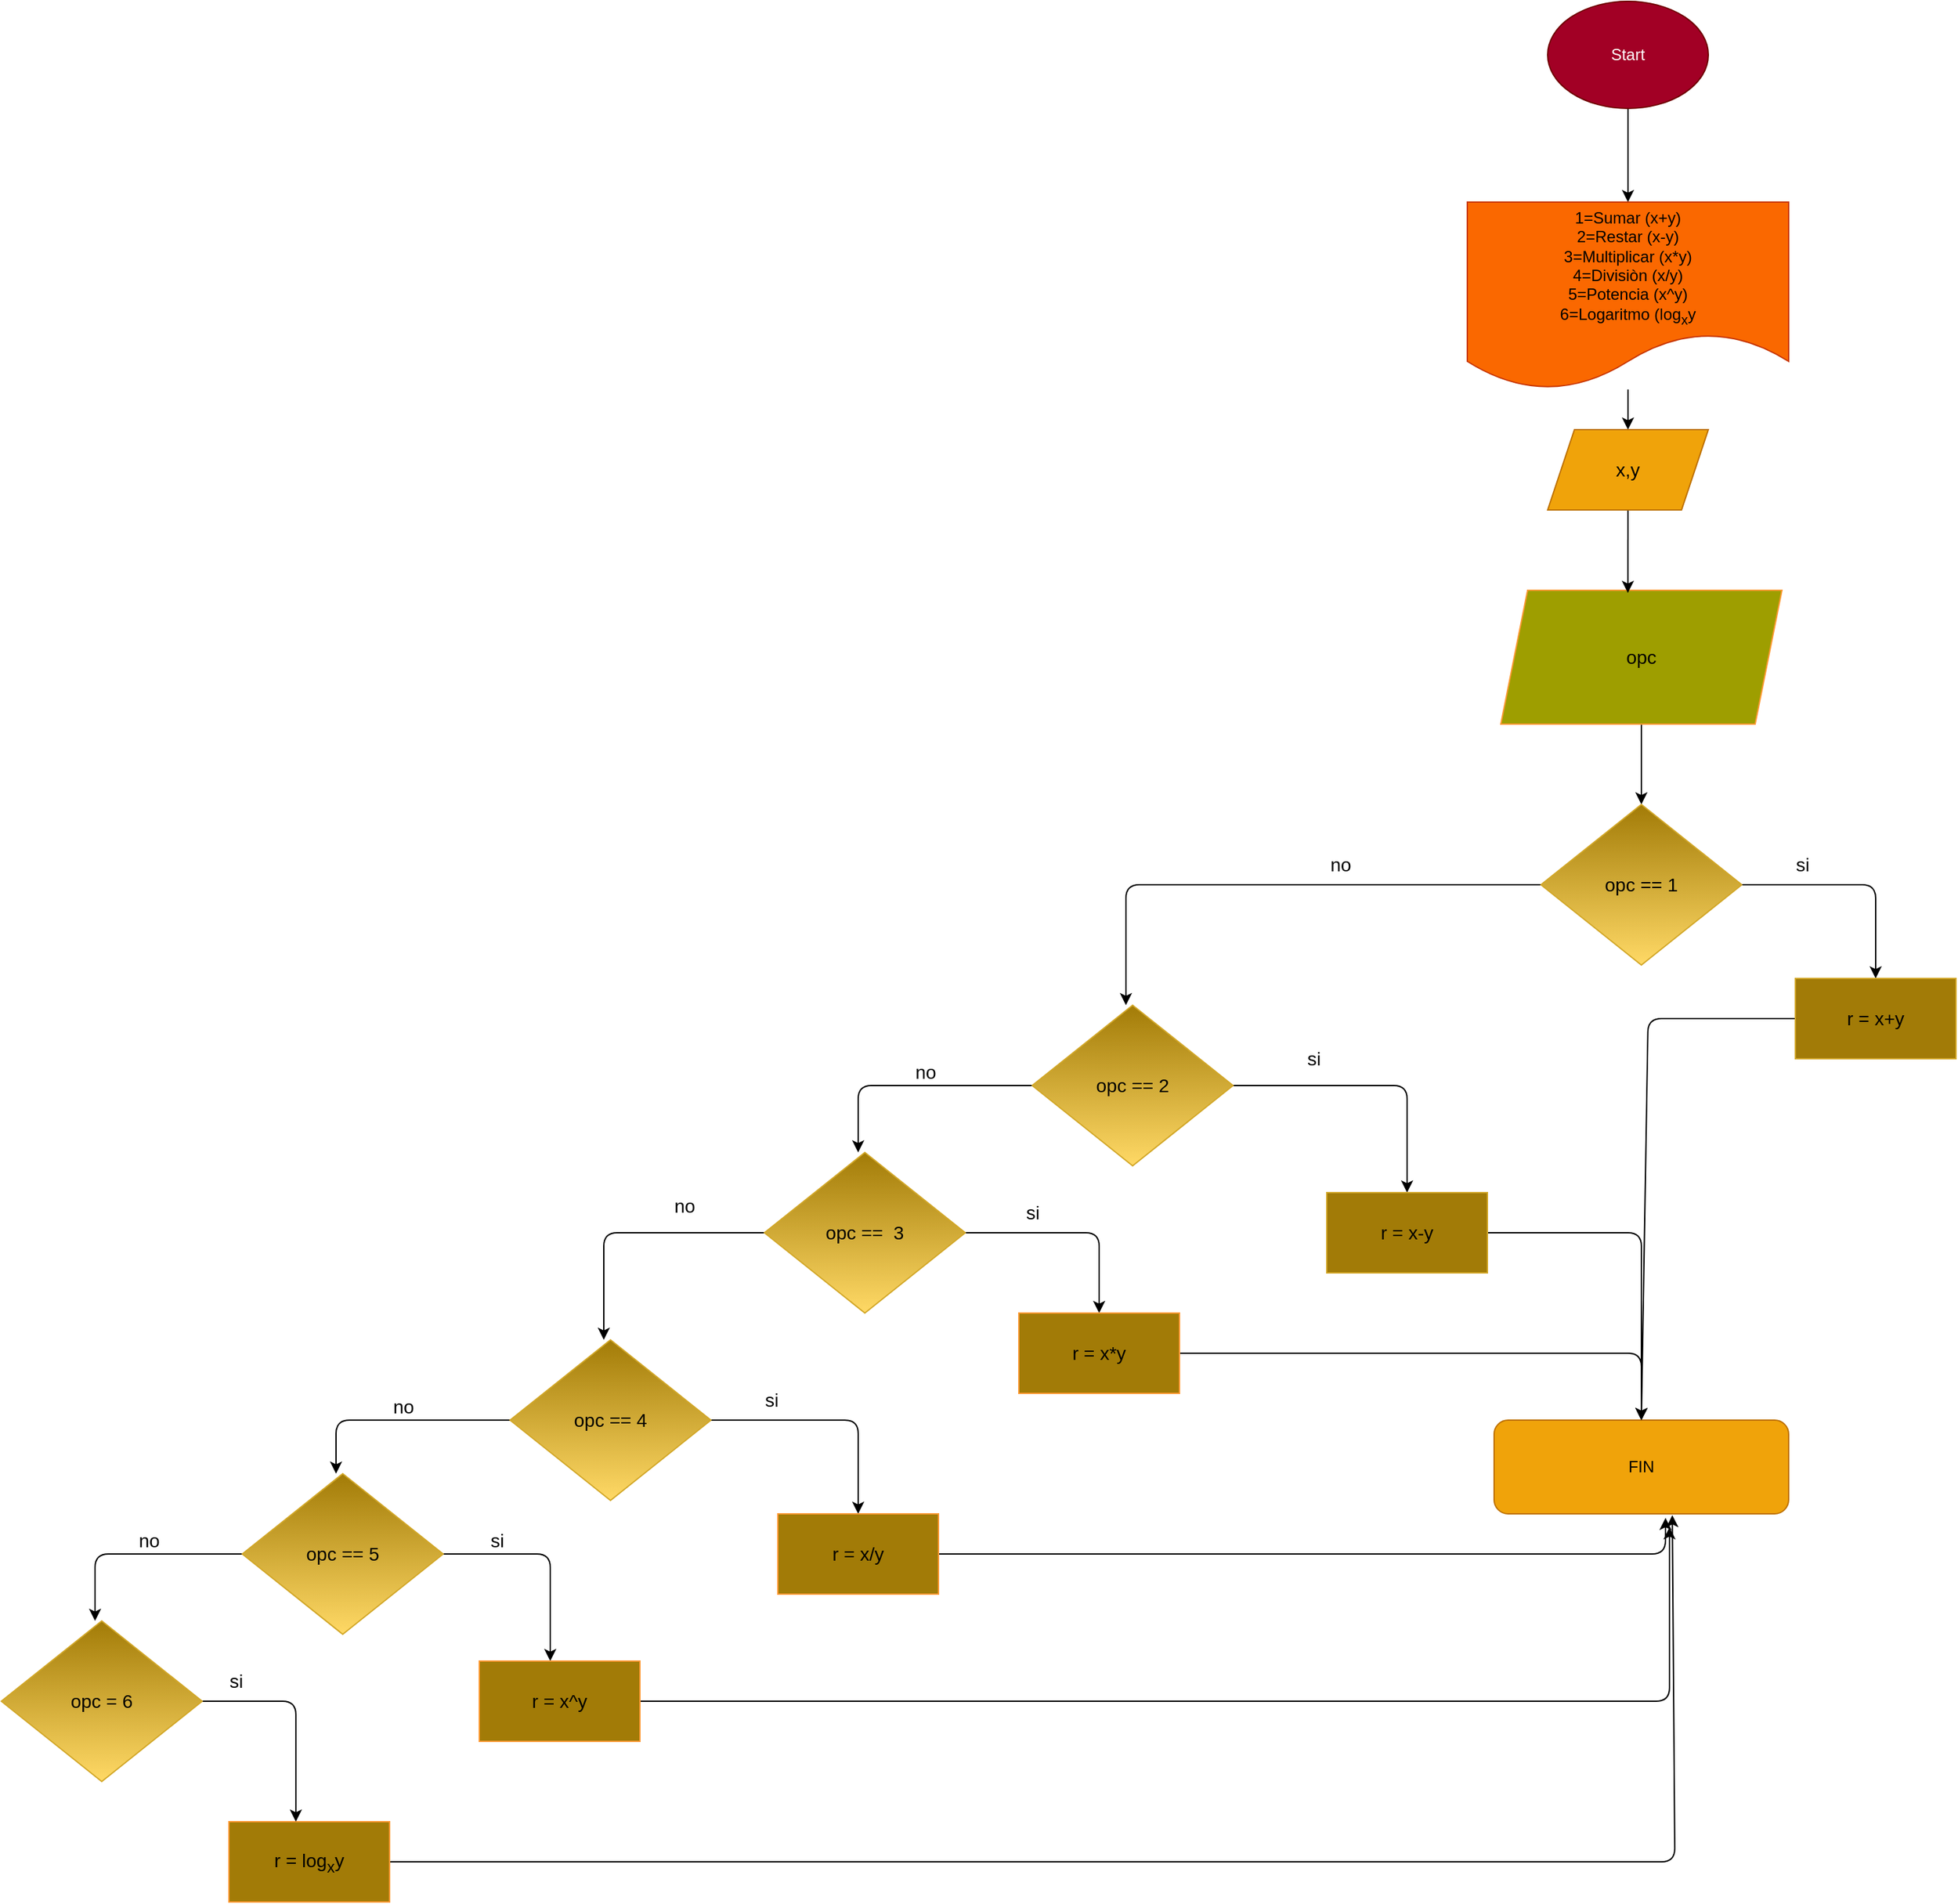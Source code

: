 <mxfile>
    <diagram id="_jsNpKYN-CLvz6Fx1416" name="Página-1">
        <mxGraphModel dx="2230" dy="1396" grid="1" gridSize="10" guides="1" tooltips="1" connect="1" arrows="1" fold="1" page="1" pageScale="1" pageWidth="827" pageHeight="1169" math="0" shadow="0">
            <root>
                <mxCell id="0"/>
                <mxCell id="1" parent="0"/>
                <mxCell id="45" style="edgeStyle=none;html=1;fontSize=14;startArrow=none;startFill=0;" parent="1" target="4" edge="1">
                    <mxGeometry relative="1" as="geometry">
                        <mxPoint x="325" y="-40" as="sourcePoint"/>
                    </mxGeometry>
                </mxCell>
                <mxCell id="50" style="edgeStyle=none;html=1;entryX=0.5;entryY=0;entryDx=0;entryDy=0;fontSize=14;startArrow=none;startFill=0;" parent="1" source="4" target="43" edge="1">
                    <mxGeometry relative="1" as="geometry"/>
                </mxCell>
                <mxCell id="4" value="1=Sumar (x+y)&lt;br&gt;2=Restar (x-y)&lt;br&gt;3=Multiplicar (x*y)&lt;br&gt;4=Divisiòn (x/y)&lt;br&gt;5=Potencia (x^y)&lt;br&gt;&lt;div style=&quot;text-align: justify;&quot;&gt;&lt;span style=&quot;background-color: initial;&quot;&gt;6=Logaritmo (log&lt;/span&gt;&lt;sub style=&quot;background-color: initial;&quot;&gt;x&lt;/sub&gt;&lt;span style=&quot;background-color: initial;&quot;&gt;y&lt;/span&gt;&lt;/div&gt;" style="shape=document;whiteSpace=wrap;html=1;boundedLbl=1;fillColor=#fa6800;fontColor=#000000;strokeColor=#C73500;" parent="1" vertex="1">
                    <mxGeometry x="205" y="30" width="240" height="140" as="geometry"/>
                </mxCell>
                <mxCell id="44" style="edgeStyle=none;html=1;entryX=0.5;entryY=0;entryDx=0;entryDy=0;fontSize=14;startArrow=none;startFill=0;" parent="1" source="7" target="9" edge="1">
                    <mxGeometry relative="1" as="geometry"/>
                </mxCell>
                <mxCell id="7" value="opc" style="shape=parallelogram;perimeter=parallelogramPerimeter;whiteSpace=wrap;html=1;fixedSize=1;fontSize=14;fillColor=#9E9E00;fontColor=#000000;strokeColor=#FF9933;" parent="1" vertex="1">
                    <mxGeometry x="230" y="320" width="210" height="100" as="geometry"/>
                </mxCell>
                <mxCell id="14" style="edgeStyle=none;html=1;fontSize=14;startArrow=none;startFill=0;" parent="1" source="9" edge="1">
                    <mxGeometry relative="1" as="geometry">
                        <mxPoint x="510" y="610" as="targetPoint"/>
                        <Array as="points">
                            <mxPoint x="510" y="540"/>
                        </Array>
                    </mxGeometry>
                </mxCell>
                <mxCell id="24" style="edgeStyle=none;html=1;fontSize=14;startArrow=none;startFill=0;" parent="1" source="9" edge="1">
                    <mxGeometry relative="1" as="geometry">
                        <mxPoint x="-50" y="630" as="targetPoint"/>
                        <Array as="points">
                            <mxPoint x="-50" y="540"/>
                        </Array>
                    </mxGeometry>
                </mxCell>
                <mxCell id="9" value="opc == 1" style="rhombus;whiteSpace=wrap;html=1;fontSize=14;fillColor=#a27b07;gradientColor=#ffd966;strokeColor=#d2a728;" parent="1" vertex="1">
                    <mxGeometry x="260" y="480" width="150" height="120" as="geometry"/>
                </mxCell>
                <mxCell id="15" value="si" style="text;html=1;align=center;verticalAlign=middle;resizable=0;points=[];autosize=1;strokeColor=none;fillColor=none;fontSize=14;" parent="1" vertex="1">
                    <mxGeometry x="440" y="510" width="30" height="30" as="geometry"/>
                </mxCell>
                <mxCell id="23" style="edgeStyle=none;html=1;entryX=0.5;entryY=0;entryDx=0;entryDy=0;fontSize=14;startArrow=none;startFill=0;" parent="1" source="16" target="18" edge="1">
                    <mxGeometry relative="1" as="geometry">
                        <Array as="points">
                            <mxPoint x="340" y="640"/>
                        </Array>
                    </mxGeometry>
                </mxCell>
                <mxCell id="16" value="r = x+y" style="rounded=0;whiteSpace=wrap;html=1;strokeColor=#d2a728;fontSize=14;fillColor=#a27b07;" parent="1" vertex="1">
                    <mxGeometry x="450" y="610" width="120" height="60" as="geometry"/>
                </mxCell>
                <mxCell id="18" value="FIN" style="rounded=1;whiteSpace=wrap;html=1;fillColor=#f0a30a;fontColor=#000000;strokeColor=#BD7000;" parent="1" vertex="1">
                    <mxGeometry x="225" y="940" width="220" height="70" as="geometry"/>
                </mxCell>
                <mxCell id="20" value="no" style="text;html=1;align=center;verticalAlign=middle;resizable=0;points=[];autosize=1;strokeColor=none;fillColor=none;fontSize=14;" parent="1" vertex="1">
                    <mxGeometry x="90" y="510" width="40" height="30" as="geometry"/>
                </mxCell>
                <mxCell id="25" style="edgeStyle=none;html=1;fontSize=14;startArrow=none;startFill=0;" parent="1" source="22" edge="1">
                    <mxGeometry relative="1" as="geometry">
                        <mxPoint x="160" y="770" as="targetPoint"/>
                        <Array as="points">
                            <mxPoint x="160" y="690"/>
                        </Array>
                    </mxGeometry>
                </mxCell>
                <mxCell id="30" style="edgeStyle=none;html=1;fontSize=14;startArrow=none;startFill=0;" parent="1" source="22" edge="1">
                    <mxGeometry relative="1" as="geometry">
                        <mxPoint x="-250" y="740" as="targetPoint"/>
                        <Array as="points">
                            <mxPoint x="-250" y="690"/>
                        </Array>
                    </mxGeometry>
                </mxCell>
                <mxCell id="22" value="opc == 2" style="rhombus;whiteSpace=wrap;html=1;fontSize=14;fillColor=#a27b07;gradientColor=#ffd966;strokeColor=#d2a728;" parent="1" vertex="1">
                    <mxGeometry x="-120" y="630" width="150" height="120" as="geometry"/>
                </mxCell>
                <mxCell id="26" value="si" style="text;html=1;align=center;verticalAlign=middle;resizable=0;points=[];autosize=1;strokeColor=none;fillColor=none;fontSize=14;" parent="1" vertex="1">
                    <mxGeometry x="75" y="655" width="30" height="30" as="geometry"/>
                </mxCell>
                <mxCell id="29" style="edgeStyle=none;html=1;entryX=0.5;entryY=0;entryDx=0;entryDy=0;fontSize=14;startArrow=none;startFill=0;" parent="1" source="28" target="18" edge="1">
                    <mxGeometry relative="1" as="geometry">
                        <Array as="points">
                            <mxPoint x="335" y="800"/>
                        </Array>
                    </mxGeometry>
                </mxCell>
                <mxCell id="28" value="r = x-y" style="rounded=0;whiteSpace=wrap;html=1;strokeColor=#d2a728;fontSize=14;fillColor=#a27b07;" parent="1" vertex="1">
                    <mxGeometry x="100" y="770" width="120" height="60" as="geometry"/>
                </mxCell>
                <mxCell id="31" value="no" style="text;html=1;align=center;verticalAlign=middle;resizable=0;points=[];autosize=1;strokeColor=none;fillColor=none;fontSize=14;" parent="1" vertex="1">
                    <mxGeometry x="-220" y="665" width="40" height="30" as="geometry"/>
                </mxCell>
                <mxCell id="34" style="edgeStyle=none;html=1;fontSize=14;startArrow=none;startFill=0;" parent="1" source="33" edge="1">
                    <mxGeometry relative="1" as="geometry">
                        <mxPoint x="-70" y="860" as="targetPoint"/>
                        <Array as="points">
                            <mxPoint x="-70" y="800"/>
                        </Array>
                    </mxGeometry>
                </mxCell>
                <mxCell id="39" style="edgeStyle=none;html=1;fontSize=14;startArrow=none;startFill=0;" parent="1" source="33" edge="1">
                    <mxGeometry relative="1" as="geometry">
                        <mxPoint x="-440" y="880" as="targetPoint"/>
                        <Array as="points">
                            <mxPoint x="-440" y="800"/>
                        </Array>
                    </mxGeometry>
                </mxCell>
                <mxCell id="33" value="opc ==&amp;nbsp; 3" style="rhombus;whiteSpace=wrap;html=1;fontSize=14;fillColor=#a27b07;gradientColor=#ffd966;strokeColor=#d2a728;" parent="1" vertex="1">
                    <mxGeometry x="-320" y="740" width="150" height="120" as="geometry"/>
                </mxCell>
                <mxCell id="35" value="si" style="text;html=1;align=center;verticalAlign=middle;resizable=0;points=[];autosize=1;strokeColor=none;fillColor=none;fontSize=14;" parent="1" vertex="1">
                    <mxGeometry x="-135" y="770" width="30" height="30" as="geometry"/>
                </mxCell>
                <mxCell id="38" style="edgeStyle=none;html=1;fontSize=14;startArrow=none;startFill=0;" parent="1" source="37" edge="1">
                    <mxGeometry relative="1" as="geometry">
                        <mxPoint x="335" y="940" as="targetPoint"/>
                        <Array as="points">
                            <mxPoint x="335" y="890"/>
                        </Array>
                    </mxGeometry>
                </mxCell>
                <mxCell id="37" value="r = x*y" style="rounded=0;whiteSpace=wrap;html=1;strokeColor=#FF9933;fontSize=14;fillColor=#a27b07;" parent="1" vertex="1">
                    <mxGeometry x="-130" y="860" width="120" height="60" as="geometry"/>
                </mxCell>
                <mxCell id="40" value="no" style="text;html=1;align=center;verticalAlign=middle;resizable=0;points=[];autosize=1;strokeColor=none;fillColor=none;fontSize=14;" parent="1" vertex="1">
                    <mxGeometry x="-400" y="765" width="40" height="30" as="geometry"/>
                </mxCell>
                <mxCell id="42" style="edgeStyle=none;html=1;fontSize=14;startArrow=none;startFill=0;" parent="1" source="41" edge="1">
                    <mxGeometry relative="1" as="geometry">
                        <mxPoint x="-250" y="1010" as="targetPoint"/>
                        <Array as="points">
                            <mxPoint x="-250" y="940"/>
                        </Array>
                    </mxGeometry>
                </mxCell>
                <mxCell id="58" style="edgeStyle=none;html=1;fontSize=14;startArrow=none;startFill=0;" parent="1" source="41" edge="1">
                    <mxGeometry relative="1" as="geometry">
                        <mxPoint x="-640" y="980" as="targetPoint"/>
                        <Array as="points">
                            <mxPoint x="-640" y="940"/>
                        </Array>
                    </mxGeometry>
                </mxCell>
                <mxCell id="41" value="opc == 4" style="rhombus;whiteSpace=wrap;html=1;fontSize=14;fillColor=#a27b07;gradientColor=#ffd966;strokeColor=#d2a728;" parent="1" vertex="1">
                    <mxGeometry x="-510" y="880" width="150" height="120" as="geometry"/>
                </mxCell>
                <mxCell id="51" style="edgeStyle=none;html=1;entryX=0.452;entryY=0.02;entryDx=0;entryDy=0;entryPerimeter=0;fontSize=14;startArrow=none;startFill=0;" parent="1" source="43" target="7" edge="1">
                    <mxGeometry relative="1" as="geometry"/>
                </mxCell>
                <mxCell id="43" value="x,y" style="shape=parallelogram;perimeter=parallelogramPerimeter;whiteSpace=wrap;html=1;fixedSize=1;strokeColor=#BD7000;fontSize=14;fillColor=#f0a30a;fontColor=#000000;" parent="1" vertex="1">
                    <mxGeometry x="265" y="200" width="120" height="60" as="geometry"/>
                </mxCell>
                <mxCell id="52" value="si" style="text;html=1;align=center;verticalAlign=middle;resizable=0;points=[];autosize=1;strokeColor=none;fillColor=none;fontSize=14;" parent="1" vertex="1">
                    <mxGeometry x="-330" y="910" width="30" height="30" as="geometry"/>
                </mxCell>
                <mxCell id="57" style="edgeStyle=none;html=1;entryX=0.582;entryY=1.043;entryDx=0;entryDy=0;entryPerimeter=0;fontSize=14;startArrow=none;startFill=0;" parent="1" source="54" target="18" edge="1">
                    <mxGeometry relative="1" as="geometry">
                        <Array as="points">
                            <mxPoint x="353" y="1040"/>
                        </Array>
                    </mxGeometry>
                </mxCell>
                <mxCell id="54" value="r = x/y" style="rounded=0;whiteSpace=wrap;html=1;strokeColor=#FF9933;fontSize=14;fillColor=#a27b07;" parent="1" vertex="1">
                    <mxGeometry x="-310" y="1010" width="120" height="60" as="geometry"/>
                </mxCell>
                <mxCell id="59" value="no" style="text;html=1;align=center;verticalAlign=middle;resizable=0;points=[];autosize=1;strokeColor=none;fillColor=none;fontSize=14;" parent="1" vertex="1">
                    <mxGeometry x="-610" y="915" width="40" height="30" as="geometry"/>
                </mxCell>
                <mxCell id="61" style="edgeStyle=none;html=1;fontSize=14;startArrow=none;startFill=0;" parent="1" source="60" edge="1">
                    <mxGeometry relative="1" as="geometry">
                        <mxPoint x="-480" y="1120" as="targetPoint"/>
                        <Array as="points">
                            <mxPoint x="-480" y="1040"/>
                        </Array>
                    </mxGeometry>
                </mxCell>
                <mxCell id="w_0MgkYkENJ9bRwLIkQw-63" style="edgeStyle=none;html=1;fontSize=14;startArrow=none;startFill=0;" parent="1" source="60" edge="1">
                    <mxGeometry relative="1" as="geometry">
                        <mxPoint x="-820" y="1090" as="targetPoint"/>
                        <Array as="points">
                            <mxPoint x="-820" y="1040"/>
                        </Array>
                    </mxGeometry>
                </mxCell>
                <mxCell id="60" value="opc == 5" style="rhombus;whiteSpace=wrap;html=1;fontSize=14;fillColor=#a27b07;gradientColor=#ffd966;strokeColor=#d2a728;" parent="1" vertex="1">
                    <mxGeometry x="-710" y="980" width="150" height="120" as="geometry"/>
                </mxCell>
                <mxCell id="62" value="si" style="text;html=1;align=center;verticalAlign=middle;resizable=0;points=[];autosize=1;strokeColor=none;fillColor=none;fontSize=14;" parent="1" vertex="1">
                    <mxGeometry x="-535" y="1015" width="30" height="30" as="geometry"/>
                </mxCell>
                <mxCell id="w_0MgkYkENJ9bRwLIkQw-69" style="edgeStyle=none;html=1;fontSize=14;startArrow=none;startFill=0;" parent="1" source="63" edge="1">
                    <mxGeometry relative="1" as="geometry">
                        <mxPoint x="356" y="1020" as="targetPoint"/>
                        <Array as="points">
                            <mxPoint x="356" y="1150"/>
                        </Array>
                    </mxGeometry>
                </mxCell>
                <mxCell id="63" value="r = x^y" style="rounded=0;whiteSpace=wrap;html=1;strokeColor=#FF9933;fontSize=14;fillColor=#a27b07;" parent="1" vertex="1">
                    <mxGeometry x="-533" y="1120" width="120" height="60" as="geometry"/>
                </mxCell>
                <mxCell id="w_0MgkYkENJ9bRwLIkQw-64" value="no" style="text;html=1;align=center;verticalAlign=middle;resizable=0;points=[];autosize=1;strokeColor=none;fillColor=none;fontSize=14;" parent="1" vertex="1">
                    <mxGeometry x="-800" y="1015" width="40" height="30" as="geometry"/>
                </mxCell>
                <mxCell id="w_0MgkYkENJ9bRwLIkQw-70" style="edgeStyle=none;html=1;fontSize=14;startArrow=none;startFill=0;entryX=0.605;entryY=1.014;entryDx=0;entryDy=0;entryPerimeter=0;" parent="1" source="w_0MgkYkENJ9bRwLIkQw-65" target="18" edge="1">
                    <mxGeometry relative="1" as="geometry">
                        <mxPoint x="380" y="1020" as="targetPoint"/>
                        <Array as="points">
                            <mxPoint x="360" y="1270"/>
                        </Array>
                    </mxGeometry>
                </mxCell>
                <mxCell id="w_0MgkYkENJ9bRwLIkQw-65" value="r = log&lt;sub&gt;x&lt;/sub&gt;y" style="rounded=0;whiteSpace=wrap;html=1;strokeColor=#FF9933;fontSize=14;fillColor=#a27b07;" parent="1" vertex="1">
                    <mxGeometry x="-720" y="1240" width="120" height="60" as="geometry"/>
                </mxCell>
                <mxCell id="w_0MgkYkENJ9bRwLIkQw-67" style="edgeStyle=none;html=1;fontSize=14;startArrow=none;startFill=0;" parent="1" source="w_0MgkYkENJ9bRwLIkQw-66" edge="1">
                    <mxGeometry relative="1" as="geometry">
                        <mxPoint x="-670" y="1240" as="targetPoint"/>
                        <Array as="points">
                            <mxPoint x="-670" y="1150"/>
                        </Array>
                    </mxGeometry>
                </mxCell>
                <mxCell id="w_0MgkYkENJ9bRwLIkQw-66" value="opc = 6" style="rhombus;whiteSpace=wrap;html=1;fontSize=14;fillColor=#a27b07;gradientColor=#ffd966;strokeColor=#d2a728;" parent="1" vertex="1">
                    <mxGeometry x="-890" y="1090" width="150" height="120" as="geometry"/>
                </mxCell>
                <mxCell id="w_0MgkYkENJ9bRwLIkQw-68" value="si" style="text;html=1;align=center;verticalAlign=middle;resizable=0;points=[];autosize=1;strokeColor=none;fillColor=none;fontSize=14;" parent="1" vertex="1">
                    <mxGeometry x="-730" y="1120" width="30" height="30" as="geometry"/>
                </mxCell>
                <mxCell id="64" value="Start" style="ellipse;whiteSpace=wrap;html=1;fillColor=#a20025;fontColor=#ffffff;strokeColor=#6F0000;" vertex="1" parent="1">
                    <mxGeometry x="265" y="-120" width="120" height="80" as="geometry"/>
                </mxCell>
            </root>
        </mxGraphModel>
    </diagram>
</mxfile>